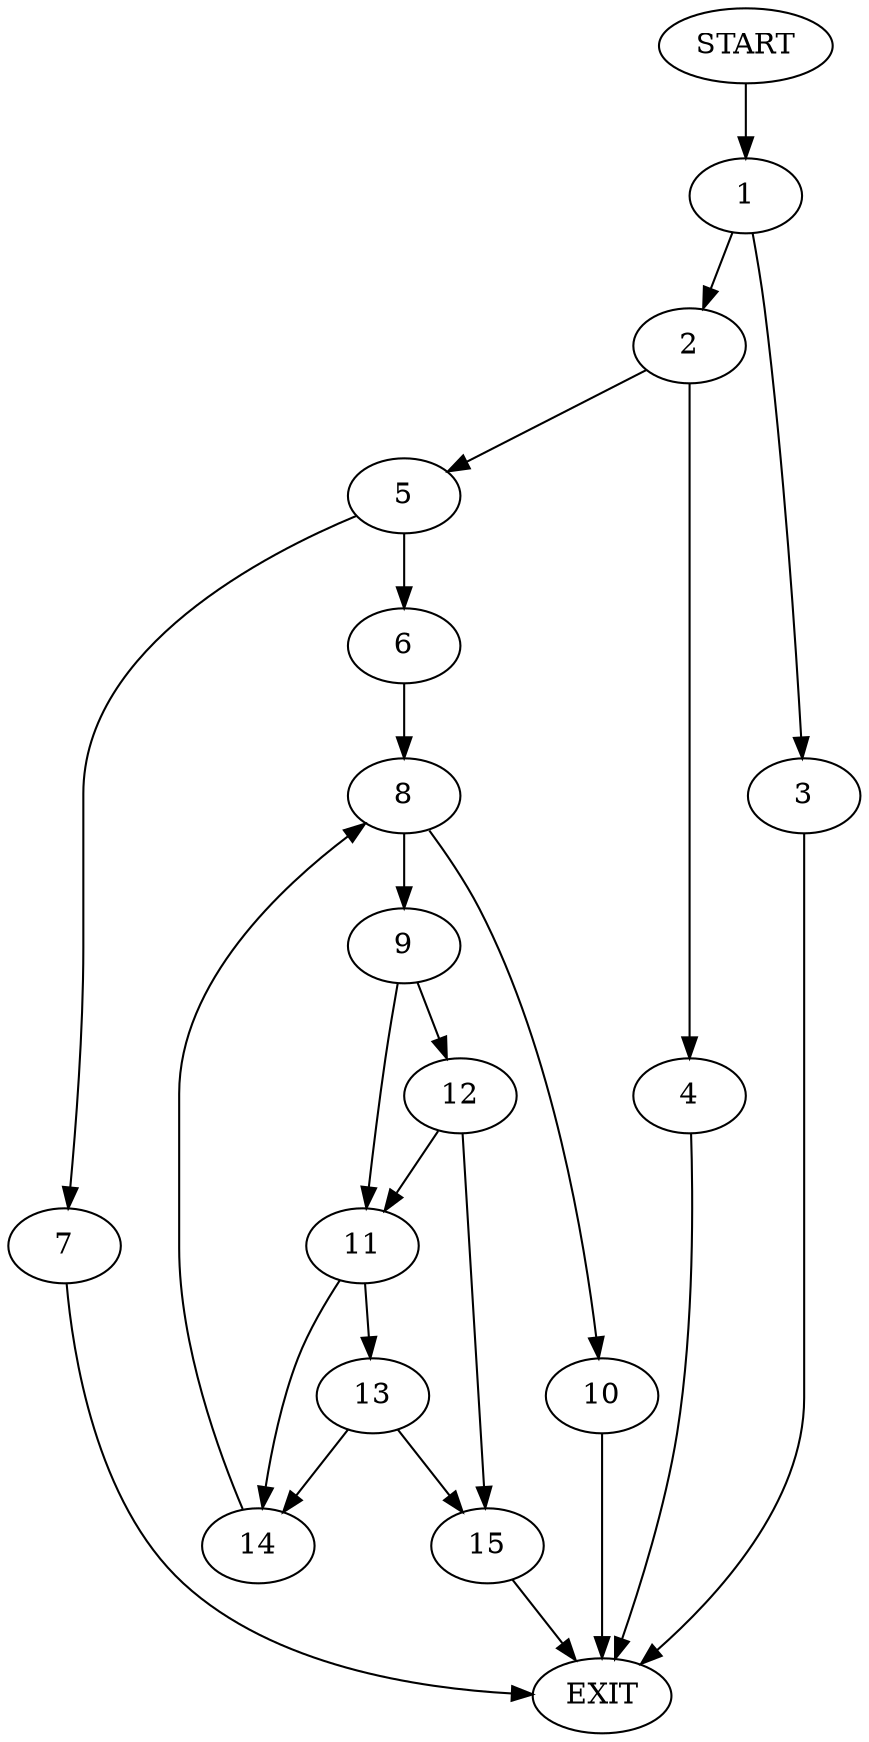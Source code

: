 digraph {
0 [label="START"]
16 [label="EXIT"]
0 -> 1
1 -> 2
1 -> 3
2 -> 4
2 -> 5
3 -> 16
5 -> 6
5 -> 7
4 -> 16
6 -> 8
7 -> 16
8 -> 9
8 -> 10
9 -> 11
9 -> 12
10 -> 16
11 -> 13
11 -> 14
12 -> 11
12 -> 15
15 -> 16
13 -> 14
13 -> 15
14 -> 8
}
